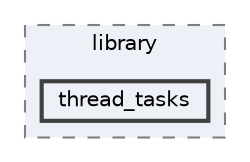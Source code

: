 digraph "/home/runner/work/cpp-viewshed-library/cpp-viewshed-library/src/library/thread_tasks"
{
 // LATEX_PDF_SIZE
  bgcolor="transparent";
  edge [fontname=Helvetica,fontsize=10,labelfontname=Helvetica,labelfontsize=10];
  node [fontname=Helvetica,fontsize=10,shape=box,height=0.2,width=0.4];
  compound=true
  subgraph clusterdir_0aacf3aed1a5c7085b23ed9486273ee2 {
    graph [ bgcolor="#edf0f7", pencolor="grey50", label="library", fontname=Helvetica,fontsize=10 style="filled,dashed", URL="dir_0aacf3aed1a5c7085b23ed9486273ee2.html",tooltip=""]
  dir_b72aa39e2234a09077da8c9a4b8486ad [label="thread_tasks", fillcolor="#edf0f7", color="grey25", style="filled,bold", URL="dir_b72aa39e2234a09077da8c9a4b8486ad.html",tooltip=""];
  }
}
